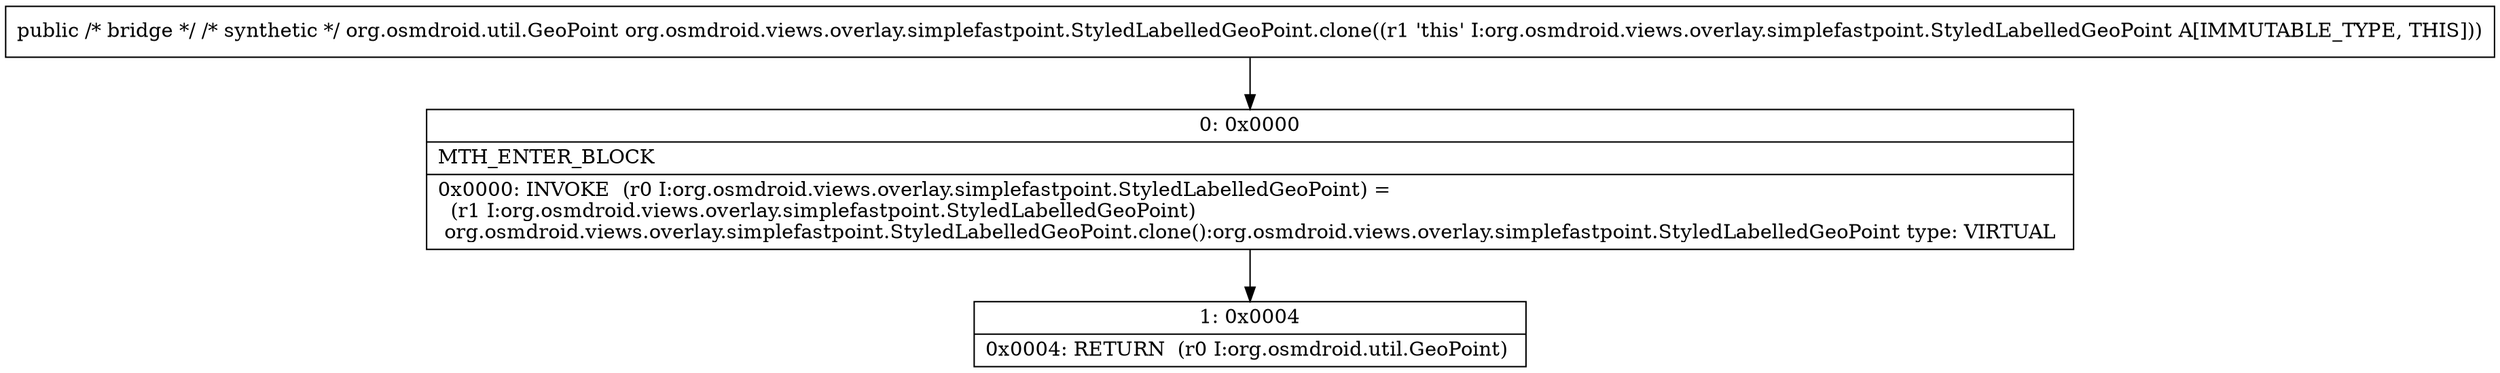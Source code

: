 digraph "CFG fororg.osmdroid.views.overlay.simplefastpoint.StyledLabelledGeoPoint.clone()Lorg\/osmdroid\/util\/GeoPoint;" {
Node_0 [shape=record,label="{0\:\ 0x0000|MTH_ENTER_BLOCK\l|0x0000: INVOKE  (r0 I:org.osmdroid.views.overlay.simplefastpoint.StyledLabelledGeoPoint) = \l  (r1 I:org.osmdroid.views.overlay.simplefastpoint.StyledLabelledGeoPoint)\l org.osmdroid.views.overlay.simplefastpoint.StyledLabelledGeoPoint.clone():org.osmdroid.views.overlay.simplefastpoint.StyledLabelledGeoPoint type: VIRTUAL \l}"];
Node_1 [shape=record,label="{1\:\ 0x0004|0x0004: RETURN  (r0 I:org.osmdroid.util.GeoPoint) \l}"];
MethodNode[shape=record,label="{public \/* bridge *\/ \/* synthetic *\/ org.osmdroid.util.GeoPoint org.osmdroid.views.overlay.simplefastpoint.StyledLabelledGeoPoint.clone((r1 'this' I:org.osmdroid.views.overlay.simplefastpoint.StyledLabelledGeoPoint A[IMMUTABLE_TYPE, THIS])) }"];
MethodNode -> Node_0;
Node_0 -> Node_1;
}

